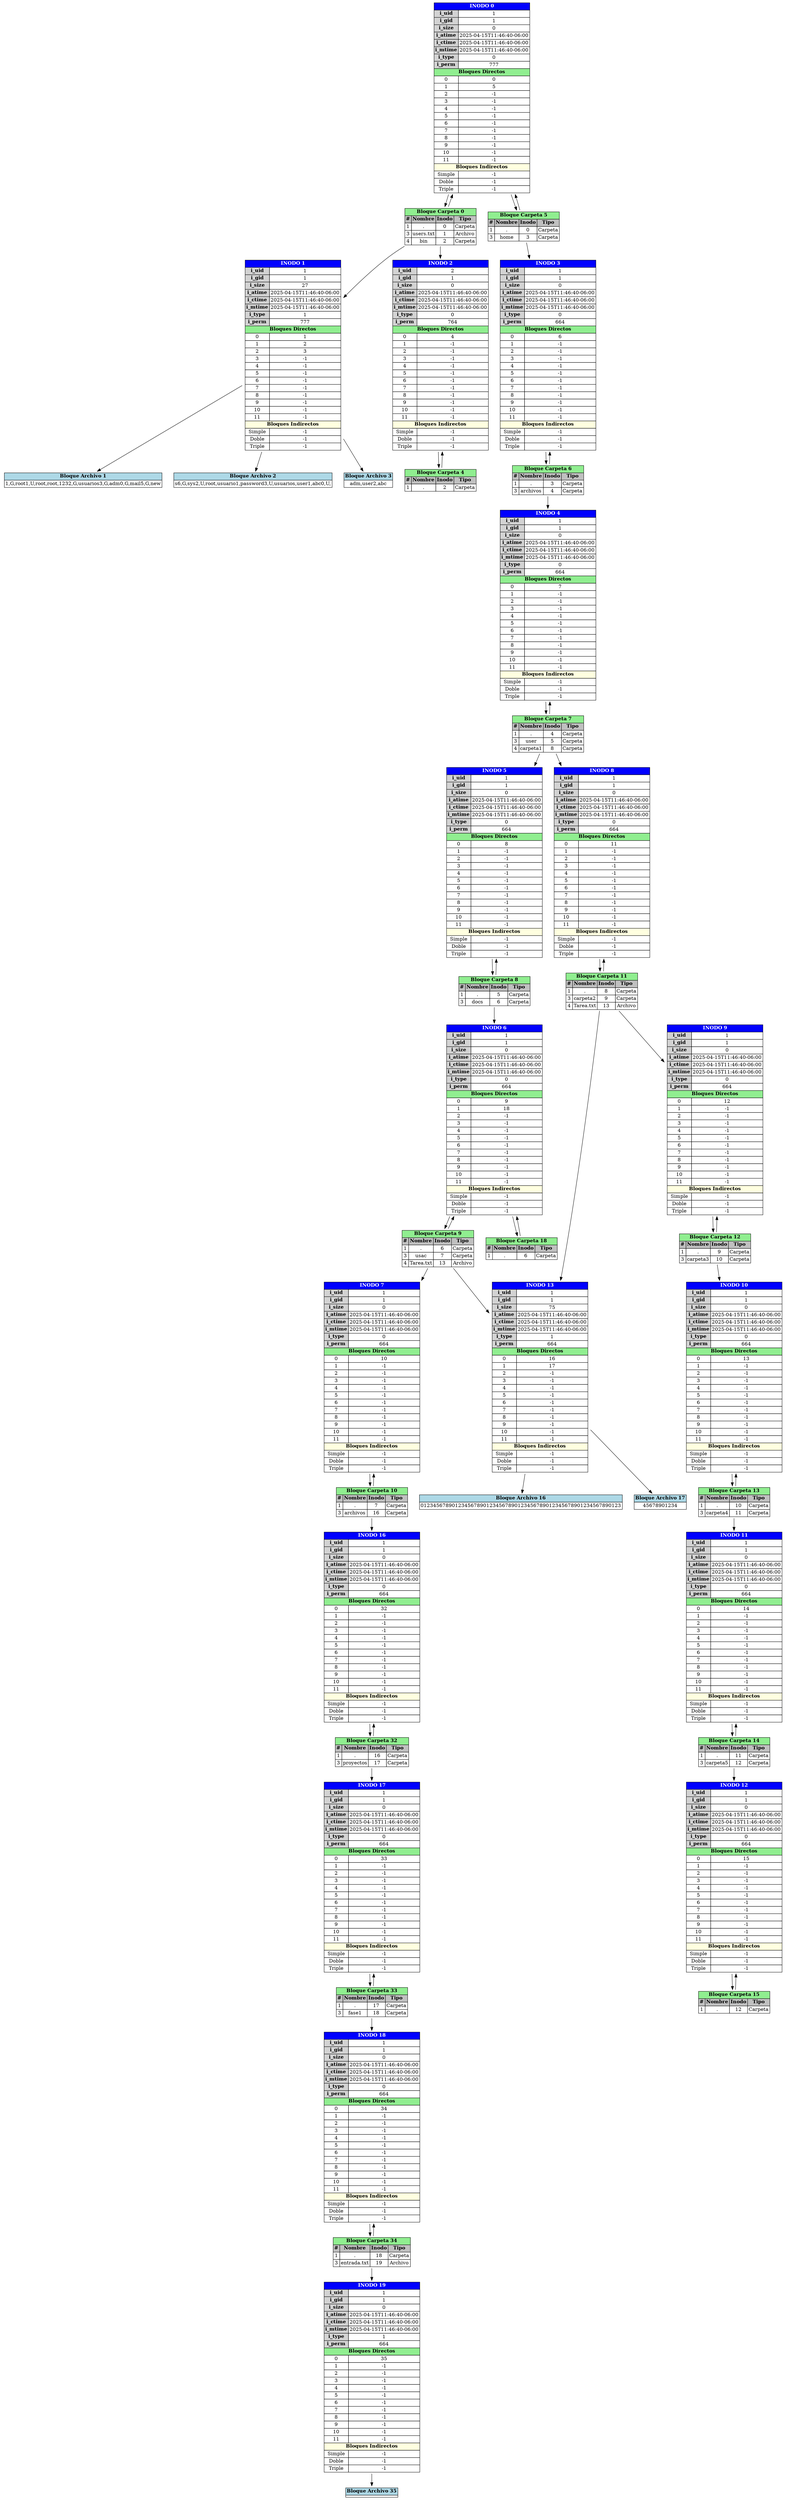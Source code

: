 digraph G {
		rankdir=TB; // Top to bottom layout
		node [shape=plaintext]
	inode0 [label=<
		<table border="0" cellborder="1" cellspacing="0">
			<tr><td colspan="2" bgcolor="blue"><font color="white"><b>INODO 0</b></font></td></tr>
			<tr><td bgcolor="lightgray"><b>i_uid</b></td><td>1</td></tr>
			<tr><td bgcolor="lightgray"><b>i_gid</b></td><td>1</td></tr>
			<tr><td bgcolor="lightgray"><b>i_size</b></td><td>0</td></tr>
			<tr><td bgcolor="lightgray"><b>i_atime</b></td><td>2025-04-15T11:46:40-06:00</td></tr>
			<tr><td bgcolor="lightgray"><b>i_ctime</b></td><td>2025-04-15T11:46:40-06:00</td></tr>
			<tr><td bgcolor="lightgray"><b>i_mtime</b></td><td>2025-04-15T11:46:40-06:00</td></tr>
			<tr><td bgcolor="lightgray"><b>i_type</b></td><td>0</td></tr>
			<tr><td bgcolor="lightgray"><b>i_perm</b></td><td>777</td></tr>
			<tr><td colspan="2" bgcolor="lightgreen"><b>Bloques Directos</b></td></tr>
	<tr><td>0</td><td>0</td></tr><tr><td>1</td><td>5</td></tr><tr><td>2</td><td>-1</td></tr><tr><td>3</td><td>-1</td></tr><tr><td>4</td><td>-1</td></tr><tr><td>5</td><td>-1</td></tr><tr><td>6</td><td>-1</td></tr><tr><td>7</td><td>-1</td></tr><tr><td>8</td><td>-1</td></tr><tr><td>9</td><td>-1</td></tr><tr><td>10</td><td>-1</td></tr><tr><td>11</td><td>-1</td></tr>
			<tr><td colspan="2" bgcolor="lightyellow"><b>Bloques Indirectos</b></td></tr>
			<tr><td>Simple</td><td>-1</td></tr>
			<tr><td>Doble</td><td>-1</td></tr>
			<tr><td>Triple</td><td>-1</td></tr>
		</table>>];
	inode1 [label=<
		<table border="0" cellborder="1" cellspacing="0">
			<tr><td colspan="2" bgcolor="blue"><font color="white"><b>INODO 1</b></font></td></tr>
			<tr><td bgcolor="lightgray"><b>i_uid</b></td><td>1</td></tr>
			<tr><td bgcolor="lightgray"><b>i_gid</b></td><td>1</td></tr>
			<tr><td bgcolor="lightgray"><b>i_size</b></td><td>27</td></tr>
			<tr><td bgcolor="lightgray"><b>i_atime</b></td><td>2025-04-15T11:46:40-06:00</td></tr>
			<tr><td bgcolor="lightgray"><b>i_ctime</b></td><td>2025-04-15T11:46:40-06:00</td></tr>
			<tr><td bgcolor="lightgray"><b>i_mtime</b></td><td>2025-04-15T11:46:40-06:00</td></tr>
			<tr><td bgcolor="lightgray"><b>i_type</b></td><td>1</td></tr>
			<tr><td bgcolor="lightgray"><b>i_perm</b></td><td>777</td></tr>
			<tr><td colspan="2" bgcolor="lightgreen"><b>Bloques Directos</b></td></tr>
	<tr><td>0</td><td>1</td></tr><tr><td>1</td><td>2</td></tr><tr><td>2</td><td>3</td></tr><tr><td>3</td><td>-1</td></tr><tr><td>4</td><td>-1</td></tr><tr><td>5</td><td>-1</td></tr><tr><td>6</td><td>-1</td></tr><tr><td>7</td><td>-1</td></tr><tr><td>8</td><td>-1</td></tr><tr><td>9</td><td>-1</td></tr><tr><td>10</td><td>-1</td></tr><tr><td>11</td><td>-1</td></tr>
			<tr><td colspan="2" bgcolor="lightyellow"><b>Bloques Indirectos</b></td></tr>
			<tr><td>Simple</td><td>-1</td></tr>
			<tr><td>Doble</td><td>-1</td></tr>
			<tr><td>Triple</td><td>-1</td></tr>
		</table>>];
	block1 [label=<
				<table border="0" cellborder="1" cellspacing="0">
					<tr><td bgcolor="lightblue"><b>Bloque Archivo 1</b></td></tr>
					<tr><td>1,G,root
1,U,root,root,123
2,G,usuarios
3,G,adm
0,G,mail
5,G,new</td></tr>
				</table>>];
			block2 [label=<
				<table border="0" cellborder="1" cellspacing="0">
					<tr><td bgcolor="lightblue"><b>Bloque Archivo 2</b></td></tr>
					<tr><td>s
6,G,sys
2,U,root,usuario1,password
3,U,usuarios,user1,abc
0,U,</td></tr>
				</table>>];
			block3 [label=<
				<table border="0" cellborder="1" cellspacing="0">
					<tr><td bgcolor="lightblue"><b>Bloque Archivo 3</b></td></tr>
					<tr><td>adm,user2,abc
</td></tr>
				</table>>];
			inode2 [label=<
		<table border="0" cellborder="1" cellspacing="0">
			<tr><td colspan="2" bgcolor="blue"><font color="white"><b>INODO 2</b></font></td></tr>
			<tr><td bgcolor="lightgray"><b>i_uid</b></td><td>2</td></tr>
			<tr><td bgcolor="lightgray"><b>i_gid</b></td><td>1</td></tr>
			<tr><td bgcolor="lightgray"><b>i_size</b></td><td>0</td></tr>
			<tr><td bgcolor="lightgray"><b>i_atime</b></td><td>2025-04-15T11:46:40-06:00</td></tr>
			<tr><td bgcolor="lightgray"><b>i_ctime</b></td><td>2025-04-15T11:46:40-06:00</td></tr>
			<tr><td bgcolor="lightgray"><b>i_mtime</b></td><td>2025-04-15T11:46:40-06:00</td></tr>
			<tr><td bgcolor="lightgray"><b>i_type</b></td><td>0</td></tr>
			<tr><td bgcolor="lightgray"><b>i_perm</b></td><td>764</td></tr>
			<tr><td colspan="2" bgcolor="lightgreen"><b>Bloques Directos</b></td></tr>
	<tr><td>0</td><td>4</td></tr><tr><td>1</td><td>-1</td></tr><tr><td>2</td><td>-1</td></tr><tr><td>3</td><td>-1</td></tr><tr><td>4</td><td>-1</td></tr><tr><td>5</td><td>-1</td></tr><tr><td>6</td><td>-1</td></tr><tr><td>7</td><td>-1</td></tr><tr><td>8</td><td>-1</td></tr><tr><td>9</td><td>-1</td></tr><tr><td>10</td><td>-1</td></tr><tr><td>11</td><td>-1</td></tr>
			<tr><td colspan="2" bgcolor="lightyellow"><b>Bloques Indirectos</b></td></tr>
			<tr><td>Simple</td><td>-1</td></tr>
			<tr><td>Doble</td><td>-1</td></tr>
			<tr><td>Triple</td><td>-1</td></tr>
		</table>>];
	block4 [label=<
				<table border="0" cellborder="1" cellspacing="0">
					<tr><td colspan="4" bgcolor="lightgreen"><b>Bloque Carpeta 4</b></td></tr>
					<tr>
						<td bgcolor="gray"><b>#</b></td>
						<td bgcolor="gray"><b>Nombre</b></td>
						<td bgcolor="gray"><b>Inodo</b></td>
						<td bgcolor="gray"><b>Tipo</b></td>
					</tr>
				
					<tr>
						<td>1</td>
						<td>.</td>
						<td>2</td>
						<td>Carpeta</td>
					</tr></table>>];
inode3 [label=<
		<table border="0" cellborder="1" cellspacing="0">
			<tr><td colspan="2" bgcolor="blue"><font color="white"><b>INODO 3</b></font></td></tr>
			<tr><td bgcolor="lightgray"><b>i_uid</b></td><td>1</td></tr>
			<tr><td bgcolor="lightgray"><b>i_gid</b></td><td>1</td></tr>
			<tr><td bgcolor="lightgray"><b>i_size</b></td><td>0</td></tr>
			<tr><td bgcolor="lightgray"><b>i_atime</b></td><td>2025-04-15T11:46:40-06:00</td></tr>
			<tr><td bgcolor="lightgray"><b>i_ctime</b></td><td>2025-04-15T11:46:40-06:00</td></tr>
			<tr><td bgcolor="lightgray"><b>i_mtime</b></td><td>2025-04-15T11:46:40-06:00</td></tr>
			<tr><td bgcolor="lightgray"><b>i_type</b></td><td>0</td></tr>
			<tr><td bgcolor="lightgray"><b>i_perm</b></td><td>664</td></tr>
			<tr><td colspan="2" bgcolor="lightgreen"><b>Bloques Directos</b></td></tr>
	<tr><td>0</td><td>6</td></tr><tr><td>1</td><td>-1</td></tr><tr><td>2</td><td>-1</td></tr><tr><td>3</td><td>-1</td></tr><tr><td>4</td><td>-1</td></tr><tr><td>5</td><td>-1</td></tr><tr><td>6</td><td>-1</td></tr><tr><td>7</td><td>-1</td></tr><tr><td>8</td><td>-1</td></tr><tr><td>9</td><td>-1</td></tr><tr><td>10</td><td>-1</td></tr><tr><td>11</td><td>-1</td></tr>
			<tr><td colspan="2" bgcolor="lightyellow"><b>Bloques Indirectos</b></td></tr>
			<tr><td>Simple</td><td>-1</td></tr>
			<tr><td>Doble</td><td>-1</td></tr>
			<tr><td>Triple</td><td>-1</td></tr>
		</table>>];
	inode4 [label=<
		<table border="0" cellborder="1" cellspacing="0">
			<tr><td colspan="2" bgcolor="blue"><font color="white"><b>INODO 4</b></font></td></tr>
			<tr><td bgcolor="lightgray"><b>i_uid</b></td><td>1</td></tr>
			<tr><td bgcolor="lightgray"><b>i_gid</b></td><td>1</td></tr>
			<tr><td bgcolor="lightgray"><b>i_size</b></td><td>0</td></tr>
			<tr><td bgcolor="lightgray"><b>i_atime</b></td><td>2025-04-15T11:46:40-06:00</td></tr>
			<tr><td bgcolor="lightgray"><b>i_ctime</b></td><td>2025-04-15T11:46:40-06:00</td></tr>
			<tr><td bgcolor="lightgray"><b>i_mtime</b></td><td>2025-04-15T11:46:40-06:00</td></tr>
			<tr><td bgcolor="lightgray"><b>i_type</b></td><td>0</td></tr>
			<tr><td bgcolor="lightgray"><b>i_perm</b></td><td>664</td></tr>
			<tr><td colspan="2" bgcolor="lightgreen"><b>Bloques Directos</b></td></tr>
	<tr><td>0</td><td>7</td></tr><tr><td>1</td><td>-1</td></tr><tr><td>2</td><td>-1</td></tr><tr><td>3</td><td>-1</td></tr><tr><td>4</td><td>-1</td></tr><tr><td>5</td><td>-1</td></tr><tr><td>6</td><td>-1</td></tr><tr><td>7</td><td>-1</td></tr><tr><td>8</td><td>-1</td></tr><tr><td>9</td><td>-1</td></tr><tr><td>10</td><td>-1</td></tr><tr><td>11</td><td>-1</td></tr>
			<tr><td colspan="2" bgcolor="lightyellow"><b>Bloques Indirectos</b></td></tr>
			<tr><td>Simple</td><td>-1</td></tr>
			<tr><td>Doble</td><td>-1</td></tr>
			<tr><td>Triple</td><td>-1</td></tr>
		</table>>];
	inode5 [label=<
		<table border="0" cellborder="1" cellspacing="0">
			<tr><td colspan="2" bgcolor="blue"><font color="white"><b>INODO 5</b></font></td></tr>
			<tr><td bgcolor="lightgray"><b>i_uid</b></td><td>1</td></tr>
			<tr><td bgcolor="lightgray"><b>i_gid</b></td><td>1</td></tr>
			<tr><td bgcolor="lightgray"><b>i_size</b></td><td>0</td></tr>
			<tr><td bgcolor="lightgray"><b>i_atime</b></td><td>2025-04-15T11:46:40-06:00</td></tr>
			<tr><td bgcolor="lightgray"><b>i_ctime</b></td><td>2025-04-15T11:46:40-06:00</td></tr>
			<tr><td bgcolor="lightgray"><b>i_mtime</b></td><td>2025-04-15T11:46:40-06:00</td></tr>
			<tr><td bgcolor="lightgray"><b>i_type</b></td><td>0</td></tr>
			<tr><td bgcolor="lightgray"><b>i_perm</b></td><td>664</td></tr>
			<tr><td colspan="2" bgcolor="lightgreen"><b>Bloques Directos</b></td></tr>
	<tr><td>0</td><td>8</td></tr><tr><td>1</td><td>-1</td></tr><tr><td>2</td><td>-1</td></tr><tr><td>3</td><td>-1</td></tr><tr><td>4</td><td>-1</td></tr><tr><td>5</td><td>-1</td></tr><tr><td>6</td><td>-1</td></tr><tr><td>7</td><td>-1</td></tr><tr><td>8</td><td>-1</td></tr><tr><td>9</td><td>-1</td></tr><tr><td>10</td><td>-1</td></tr><tr><td>11</td><td>-1</td></tr>
			<tr><td colspan="2" bgcolor="lightyellow"><b>Bloques Indirectos</b></td></tr>
			<tr><td>Simple</td><td>-1</td></tr>
			<tr><td>Doble</td><td>-1</td></tr>
			<tr><td>Triple</td><td>-1</td></tr>
		</table>>];
	inode6 [label=<
		<table border="0" cellborder="1" cellspacing="0">
			<tr><td colspan="2" bgcolor="blue"><font color="white"><b>INODO 6</b></font></td></tr>
			<tr><td bgcolor="lightgray"><b>i_uid</b></td><td>1</td></tr>
			<tr><td bgcolor="lightgray"><b>i_gid</b></td><td>1</td></tr>
			<tr><td bgcolor="lightgray"><b>i_size</b></td><td>0</td></tr>
			<tr><td bgcolor="lightgray"><b>i_atime</b></td><td>2025-04-15T11:46:40-06:00</td></tr>
			<tr><td bgcolor="lightgray"><b>i_ctime</b></td><td>2025-04-15T11:46:40-06:00</td></tr>
			<tr><td bgcolor="lightgray"><b>i_mtime</b></td><td>2025-04-15T11:46:40-06:00</td></tr>
			<tr><td bgcolor="lightgray"><b>i_type</b></td><td>0</td></tr>
			<tr><td bgcolor="lightgray"><b>i_perm</b></td><td>664</td></tr>
			<tr><td colspan="2" bgcolor="lightgreen"><b>Bloques Directos</b></td></tr>
	<tr><td>0</td><td>9</td></tr><tr><td>1</td><td>18</td></tr><tr><td>2</td><td>-1</td></tr><tr><td>3</td><td>-1</td></tr><tr><td>4</td><td>-1</td></tr><tr><td>5</td><td>-1</td></tr><tr><td>6</td><td>-1</td></tr><tr><td>7</td><td>-1</td></tr><tr><td>8</td><td>-1</td></tr><tr><td>9</td><td>-1</td></tr><tr><td>10</td><td>-1</td></tr><tr><td>11</td><td>-1</td></tr>
			<tr><td colspan="2" bgcolor="lightyellow"><b>Bloques Indirectos</b></td></tr>
			<tr><td>Simple</td><td>-1</td></tr>
			<tr><td>Doble</td><td>-1</td></tr>
			<tr><td>Triple</td><td>-1</td></tr>
		</table>>];
	inode7 [label=<
		<table border="0" cellborder="1" cellspacing="0">
			<tr><td colspan="2" bgcolor="blue"><font color="white"><b>INODO 7</b></font></td></tr>
			<tr><td bgcolor="lightgray"><b>i_uid</b></td><td>1</td></tr>
			<tr><td bgcolor="lightgray"><b>i_gid</b></td><td>1</td></tr>
			<tr><td bgcolor="lightgray"><b>i_size</b></td><td>0</td></tr>
			<tr><td bgcolor="lightgray"><b>i_atime</b></td><td>2025-04-15T11:46:40-06:00</td></tr>
			<tr><td bgcolor="lightgray"><b>i_ctime</b></td><td>2025-04-15T11:46:40-06:00</td></tr>
			<tr><td bgcolor="lightgray"><b>i_mtime</b></td><td>2025-04-15T11:46:40-06:00</td></tr>
			<tr><td bgcolor="lightgray"><b>i_type</b></td><td>0</td></tr>
			<tr><td bgcolor="lightgray"><b>i_perm</b></td><td>664</td></tr>
			<tr><td colspan="2" bgcolor="lightgreen"><b>Bloques Directos</b></td></tr>
	<tr><td>0</td><td>10</td></tr><tr><td>1</td><td>-1</td></tr><tr><td>2</td><td>-1</td></tr><tr><td>3</td><td>-1</td></tr><tr><td>4</td><td>-1</td></tr><tr><td>5</td><td>-1</td></tr><tr><td>6</td><td>-1</td></tr><tr><td>7</td><td>-1</td></tr><tr><td>8</td><td>-1</td></tr><tr><td>9</td><td>-1</td></tr><tr><td>10</td><td>-1</td></tr><tr><td>11</td><td>-1</td></tr>
			<tr><td colspan="2" bgcolor="lightyellow"><b>Bloques Indirectos</b></td></tr>
			<tr><td>Simple</td><td>-1</td></tr>
			<tr><td>Doble</td><td>-1</td></tr>
			<tr><td>Triple</td><td>-1</td></tr>
		</table>>];
	inode16 [label=<
		<table border="0" cellborder="1" cellspacing="0">
			<tr><td colspan="2" bgcolor="blue"><font color="white"><b>INODO 16</b></font></td></tr>
			<tr><td bgcolor="lightgray"><b>i_uid</b></td><td>1</td></tr>
			<tr><td bgcolor="lightgray"><b>i_gid</b></td><td>1</td></tr>
			<tr><td bgcolor="lightgray"><b>i_size</b></td><td>0</td></tr>
			<tr><td bgcolor="lightgray"><b>i_atime</b></td><td>2025-04-15T11:46:40-06:00</td></tr>
			<tr><td bgcolor="lightgray"><b>i_ctime</b></td><td>2025-04-15T11:46:40-06:00</td></tr>
			<tr><td bgcolor="lightgray"><b>i_mtime</b></td><td>2025-04-15T11:46:40-06:00</td></tr>
			<tr><td bgcolor="lightgray"><b>i_type</b></td><td>0</td></tr>
			<tr><td bgcolor="lightgray"><b>i_perm</b></td><td>664</td></tr>
			<tr><td colspan="2" bgcolor="lightgreen"><b>Bloques Directos</b></td></tr>
	<tr><td>0</td><td>32</td></tr><tr><td>1</td><td>-1</td></tr><tr><td>2</td><td>-1</td></tr><tr><td>3</td><td>-1</td></tr><tr><td>4</td><td>-1</td></tr><tr><td>5</td><td>-1</td></tr><tr><td>6</td><td>-1</td></tr><tr><td>7</td><td>-1</td></tr><tr><td>8</td><td>-1</td></tr><tr><td>9</td><td>-1</td></tr><tr><td>10</td><td>-1</td></tr><tr><td>11</td><td>-1</td></tr>
			<tr><td colspan="2" bgcolor="lightyellow"><b>Bloques Indirectos</b></td></tr>
			<tr><td>Simple</td><td>-1</td></tr>
			<tr><td>Doble</td><td>-1</td></tr>
			<tr><td>Triple</td><td>-1</td></tr>
		</table>>];
	inode17 [label=<
		<table border="0" cellborder="1" cellspacing="0">
			<tr><td colspan="2" bgcolor="blue"><font color="white"><b>INODO 17</b></font></td></tr>
			<tr><td bgcolor="lightgray"><b>i_uid</b></td><td>1</td></tr>
			<tr><td bgcolor="lightgray"><b>i_gid</b></td><td>1</td></tr>
			<tr><td bgcolor="lightgray"><b>i_size</b></td><td>0</td></tr>
			<tr><td bgcolor="lightgray"><b>i_atime</b></td><td>2025-04-15T11:46:40-06:00</td></tr>
			<tr><td bgcolor="lightgray"><b>i_ctime</b></td><td>2025-04-15T11:46:40-06:00</td></tr>
			<tr><td bgcolor="lightgray"><b>i_mtime</b></td><td>2025-04-15T11:46:40-06:00</td></tr>
			<tr><td bgcolor="lightgray"><b>i_type</b></td><td>0</td></tr>
			<tr><td bgcolor="lightgray"><b>i_perm</b></td><td>664</td></tr>
			<tr><td colspan="2" bgcolor="lightgreen"><b>Bloques Directos</b></td></tr>
	<tr><td>0</td><td>33</td></tr><tr><td>1</td><td>-1</td></tr><tr><td>2</td><td>-1</td></tr><tr><td>3</td><td>-1</td></tr><tr><td>4</td><td>-1</td></tr><tr><td>5</td><td>-1</td></tr><tr><td>6</td><td>-1</td></tr><tr><td>7</td><td>-1</td></tr><tr><td>8</td><td>-1</td></tr><tr><td>9</td><td>-1</td></tr><tr><td>10</td><td>-1</td></tr><tr><td>11</td><td>-1</td></tr>
			<tr><td colspan="2" bgcolor="lightyellow"><b>Bloques Indirectos</b></td></tr>
			<tr><td>Simple</td><td>-1</td></tr>
			<tr><td>Doble</td><td>-1</td></tr>
			<tr><td>Triple</td><td>-1</td></tr>
		</table>>];
	inode18 [label=<
		<table border="0" cellborder="1" cellspacing="0">
			<tr><td colspan="2" bgcolor="blue"><font color="white"><b>INODO 18</b></font></td></tr>
			<tr><td bgcolor="lightgray"><b>i_uid</b></td><td>1</td></tr>
			<tr><td bgcolor="lightgray"><b>i_gid</b></td><td>1</td></tr>
			<tr><td bgcolor="lightgray"><b>i_size</b></td><td>0</td></tr>
			<tr><td bgcolor="lightgray"><b>i_atime</b></td><td>2025-04-15T11:46:40-06:00</td></tr>
			<tr><td bgcolor="lightgray"><b>i_ctime</b></td><td>2025-04-15T11:46:40-06:00</td></tr>
			<tr><td bgcolor="lightgray"><b>i_mtime</b></td><td>2025-04-15T11:46:40-06:00</td></tr>
			<tr><td bgcolor="lightgray"><b>i_type</b></td><td>0</td></tr>
			<tr><td bgcolor="lightgray"><b>i_perm</b></td><td>664</td></tr>
			<tr><td colspan="2" bgcolor="lightgreen"><b>Bloques Directos</b></td></tr>
	<tr><td>0</td><td>34</td></tr><tr><td>1</td><td>-1</td></tr><tr><td>2</td><td>-1</td></tr><tr><td>3</td><td>-1</td></tr><tr><td>4</td><td>-1</td></tr><tr><td>5</td><td>-1</td></tr><tr><td>6</td><td>-1</td></tr><tr><td>7</td><td>-1</td></tr><tr><td>8</td><td>-1</td></tr><tr><td>9</td><td>-1</td></tr><tr><td>10</td><td>-1</td></tr><tr><td>11</td><td>-1</td></tr>
			<tr><td colspan="2" bgcolor="lightyellow"><b>Bloques Indirectos</b></td></tr>
			<tr><td>Simple</td><td>-1</td></tr>
			<tr><td>Doble</td><td>-1</td></tr>
			<tr><td>Triple</td><td>-1</td></tr>
		</table>>];
	inode19 [label=<
		<table border="0" cellborder="1" cellspacing="0">
			<tr><td colspan="2" bgcolor="blue"><font color="white"><b>INODO 19</b></font></td></tr>
			<tr><td bgcolor="lightgray"><b>i_uid</b></td><td>1</td></tr>
			<tr><td bgcolor="lightgray"><b>i_gid</b></td><td>1</td></tr>
			<tr><td bgcolor="lightgray"><b>i_size</b></td><td>0</td></tr>
			<tr><td bgcolor="lightgray"><b>i_atime</b></td><td>2025-04-15T11:46:40-06:00</td></tr>
			<tr><td bgcolor="lightgray"><b>i_ctime</b></td><td>2025-04-15T11:46:40-06:00</td></tr>
			<tr><td bgcolor="lightgray"><b>i_mtime</b></td><td>2025-04-15T11:46:40-06:00</td></tr>
			<tr><td bgcolor="lightgray"><b>i_type</b></td><td>1</td></tr>
			<tr><td bgcolor="lightgray"><b>i_perm</b></td><td>664</td></tr>
			<tr><td colspan="2" bgcolor="lightgreen"><b>Bloques Directos</b></td></tr>
	<tr><td>0</td><td>35</td></tr><tr><td>1</td><td>-1</td></tr><tr><td>2</td><td>-1</td></tr><tr><td>3</td><td>-1</td></tr><tr><td>4</td><td>-1</td></tr><tr><td>5</td><td>-1</td></tr><tr><td>6</td><td>-1</td></tr><tr><td>7</td><td>-1</td></tr><tr><td>8</td><td>-1</td></tr><tr><td>9</td><td>-1</td></tr><tr><td>10</td><td>-1</td></tr><tr><td>11</td><td>-1</td></tr>
			<tr><td colspan="2" bgcolor="lightyellow"><b>Bloques Indirectos</b></td></tr>
			<tr><td>Simple</td><td>-1</td></tr>
			<tr><td>Doble</td><td>-1</td></tr>
			<tr><td>Triple</td><td>-1</td></tr>
		</table>>];
	block35 [label=<
				<table border="0" cellborder="1" cellspacing="0">
					<tr><td bgcolor="lightblue"><b>Bloque Archivo 35</b></td></tr>
					<tr><td></td></tr>
				</table>>];
			block34 [label=<
				<table border="0" cellborder="1" cellspacing="0">
					<tr><td colspan="4" bgcolor="lightgreen"><b>Bloque Carpeta 34</b></td></tr>
					<tr>
						<td bgcolor="gray"><b>#</b></td>
						<td bgcolor="gray"><b>Nombre</b></td>
						<td bgcolor="gray"><b>Inodo</b></td>
						<td bgcolor="gray"><b>Tipo</b></td>
					</tr>
				
					<tr>
						<td>1</td>
						<td>.</td>
						<td>18</td>
						<td>Carpeta</td>
					</tr>
					<tr>
						<td>3</td>
						<td>entrada.txt</td>
						<td>19</td>
						<td>Archivo</td>
					</tr></table>>];
inode19 -> block35 [color=black];
block33 [label=<
				<table border="0" cellborder="1" cellspacing="0">
					<tr><td colspan="4" bgcolor="lightgreen"><b>Bloque Carpeta 33</b></td></tr>
					<tr>
						<td bgcolor="gray"><b>#</b></td>
						<td bgcolor="gray"><b>Nombre</b></td>
						<td bgcolor="gray"><b>Inodo</b></td>
						<td bgcolor="gray"><b>Tipo</b></td>
					</tr>
				
					<tr>
						<td>1</td>
						<td>.</td>
						<td>17</td>
						<td>Carpeta</td>
					</tr>
					<tr>
						<td>3</td>
						<td>fase1</td>
						<td>18</td>
						<td>Carpeta</td>
					</tr></table>>];
block34 -> inode18 [color=black];
block34 -> inode19 [color=black];
inode18 -> block34 [color=black];
block32 [label=<
				<table border="0" cellborder="1" cellspacing="0">
					<tr><td colspan="4" bgcolor="lightgreen"><b>Bloque Carpeta 32</b></td></tr>
					<tr>
						<td bgcolor="gray"><b>#</b></td>
						<td bgcolor="gray"><b>Nombre</b></td>
						<td bgcolor="gray"><b>Inodo</b></td>
						<td bgcolor="gray"><b>Tipo</b></td>
					</tr>
				
					<tr>
						<td>1</td>
						<td>.</td>
						<td>16</td>
						<td>Carpeta</td>
					</tr>
					<tr>
						<td>3</td>
						<td>proyectos</td>
						<td>17</td>
						<td>Carpeta</td>
					</tr></table>>];
block33 -> inode17 [color=black];
block33 -> inode18 [color=black];
inode17 -> block33 [color=black];
block10 [label=<
				<table border="0" cellborder="1" cellspacing="0">
					<tr><td colspan="4" bgcolor="lightgreen"><b>Bloque Carpeta 10</b></td></tr>
					<tr>
						<td bgcolor="gray"><b>#</b></td>
						<td bgcolor="gray"><b>Nombre</b></td>
						<td bgcolor="gray"><b>Inodo</b></td>
						<td bgcolor="gray"><b>Tipo</b></td>
					</tr>
				
					<tr>
						<td>1</td>
						<td>.</td>
						<td>7</td>
						<td>Carpeta</td>
					</tr>
					<tr>
						<td>3</td>
						<td>archivos</td>
						<td>16</td>
						<td>Carpeta</td>
					</tr></table>>];
block32 -> inode16 [color=black];
block32 -> inode17 [color=black];
inode16 -> block32 [color=black];
inode13 [label=<
		<table border="0" cellborder="1" cellspacing="0">
			<tr><td colspan="2" bgcolor="blue"><font color="white"><b>INODO 13</b></font></td></tr>
			<tr><td bgcolor="lightgray"><b>i_uid</b></td><td>1</td></tr>
			<tr><td bgcolor="lightgray"><b>i_gid</b></td><td>1</td></tr>
			<tr><td bgcolor="lightgray"><b>i_size</b></td><td>75</td></tr>
			<tr><td bgcolor="lightgray"><b>i_atime</b></td><td>2025-04-15T11:46:40-06:00</td></tr>
			<tr><td bgcolor="lightgray"><b>i_ctime</b></td><td>2025-04-15T11:46:40-06:00</td></tr>
			<tr><td bgcolor="lightgray"><b>i_mtime</b></td><td>2025-04-15T11:46:40-06:00</td></tr>
			<tr><td bgcolor="lightgray"><b>i_type</b></td><td>1</td></tr>
			<tr><td bgcolor="lightgray"><b>i_perm</b></td><td>664</td></tr>
			<tr><td colspan="2" bgcolor="lightgreen"><b>Bloques Directos</b></td></tr>
	<tr><td>0</td><td>16</td></tr><tr><td>1</td><td>17</td></tr><tr><td>2</td><td>-1</td></tr><tr><td>3</td><td>-1</td></tr><tr><td>4</td><td>-1</td></tr><tr><td>5</td><td>-1</td></tr><tr><td>6</td><td>-1</td></tr><tr><td>7</td><td>-1</td></tr><tr><td>8</td><td>-1</td></tr><tr><td>9</td><td>-1</td></tr><tr><td>10</td><td>-1</td></tr><tr><td>11</td><td>-1</td></tr>
			<tr><td colspan="2" bgcolor="lightyellow"><b>Bloques Indirectos</b></td></tr>
			<tr><td>Simple</td><td>-1</td></tr>
			<tr><td>Doble</td><td>-1</td></tr>
			<tr><td>Triple</td><td>-1</td></tr>
		</table>>];
	block16 [label=<
				<table border="0" cellborder="1" cellspacing="0">
					<tr><td bgcolor="lightblue"><b>Bloque Archivo 16</b></td></tr>
					<tr><td>0123456789012345678901234567890123456789012345678901234567890123</td></tr>
				</table>>];
			block17 [label=<
				<table border="0" cellborder="1" cellspacing="0">
					<tr><td bgcolor="lightblue"><b>Bloque Archivo 17</b></td></tr>
					<tr><td>45678901234</td></tr>
				</table>>];
			block9 [label=<
				<table border="0" cellborder="1" cellspacing="0">
					<tr><td colspan="4" bgcolor="lightgreen"><b>Bloque Carpeta 9</b></td></tr>
					<tr>
						<td bgcolor="gray"><b>#</b></td>
						<td bgcolor="gray"><b>Nombre</b></td>
						<td bgcolor="gray"><b>Inodo</b></td>
						<td bgcolor="gray"><b>Tipo</b></td>
					</tr>
				
					<tr>
						<td>1</td>
						<td>.</td>
						<td>6</td>
						<td>Carpeta</td>
					</tr>
					<tr>
						<td>3</td>
						<td>usac</td>
						<td>7</td>
						<td>Carpeta</td>
					</tr>
					<tr>
						<td>4</td>
						<td>Tarea.txt</td>
						<td>13</td>
						<td>Archivo</td>
					</tr></table>>];
block18 [label=<
				<table border="0" cellborder="1" cellspacing="0">
					<tr><td colspan="4" bgcolor="lightgreen"><b>Bloque Carpeta 18</b></td></tr>
					<tr>
						<td bgcolor="gray"><b>#</b></td>
						<td bgcolor="gray"><b>Nombre</b></td>
						<td bgcolor="gray"><b>Inodo</b></td>
						<td bgcolor="gray"><b>Tipo</b></td>
					</tr>
				
					<tr>
						<td>1</td>
						<td>.</td>
						<td>6</td>
						<td>Carpeta</td>
					</tr></table>>];
block10 -> inode7 [color=black];
block10 -> inode16 [color=black];
inode7 -> block10 [color=black];
inode13 -> block16 [color=black];
inode13 -> block17 [color=black];
block8 [label=<
				<table border="0" cellborder="1" cellspacing="0">
					<tr><td colspan="4" bgcolor="lightgreen"><b>Bloque Carpeta 8</b></td></tr>
					<tr>
						<td bgcolor="gray"><b>#</b></td>
						<td bgcolor="gray"><b>Nombre</b></td>
						<td bgcolor="gray"><b>Inodo</b></td>
						<td bgcolor="gray"><b>Tipo</b></td>
					</tr>
				
					<tr>
						<td>1</td>
						<td>.</td>
						<td>5</td>
						<td>Carpeta</td>
					</tr>
					<tr>
						<td>3</td>
						<td>docs</td>
						<td>6</td>
						<td>Carpeta</td>
					</tr></table>>];
block9 -> inode6 [color=black];
block9 -> inode7 [color=black];
block9 -> inode13 [color=black];
inode6 -> block9 [color=black];
block18 -> inode6 [color=black];
inode6 -> block18 [color=black];
inode8 [label=<
		<table border="0" cellborder="1" cellspacing="0">
			<tr><td colspan="2" bgcolor="blue"><font color="white"><b>INODO 8</b></font></td></tr>
			<tr><td bgcolor="lightgray"><b>i_uid</b></td><td>1</td></tr>
			<tr><td bgcolor="lightgray"><b>i_gid</b></td><td>1</td></tr>
			<tr><td bgcolor="lightgray"><b>i_size</b></td><td>0</td></tr>
			<tr><td bgcolor="lightgray"><b>i_atime</b></td><td>2025-04-15T11:46:40-06:00</td></tr>
			<tr><td bgcolor="lightgray"><b>i_ctime</b></td><td>2025-04-15T11:46:40-06:00</td></tr>
			<tr><td bgcolor="lightgray"><b>i_mtime</b></td><td>2025-04-15T11:46:40-06:00</td></tr>
			<tr><td bgcolor="lightgray"><b>i_type</b></td><td>0</td></tr>
			<tr><td bgcolor="lightgray"><b>i_perm</b></td><td>664</td></tr>
			<tr><td colspan="2" bgcolor="lightgreen"><b>Bloques Directos</b></td></tr>
	<tr><td>0</td><td>11</td></tr><tr><td>1</td><td>-1</td></tr><tr><td>2</td><td>-1</td></tr><tr><td>3</td><td>-1</td></tr><tr><td>4</td><td>-1</td></tr><tr><td>5</td><td>-1</td></tr><tr><td>6</td><td>-1</td></tr><tr><td>7</td><td>-1</td></tr><tr><td>8</td><td>-1</td></tr><tr><td>9</td><td>-1</td></tr><tr><td>10</td><td>-1</td></tr><tr><td>11</td><td>-1</td></tr>
			<tr><td colspan="2" bgcolor="lightyellow"><b>Bloques Indirectos</b></td></tr>
			<tr><td>Simple</td><td>-1</td></tr>
			<tr><td>Doble</td><td>-1</td></tr>
			<tr><td>Triple</td><td>-1</td></tr>
		</table>>];
	inode9 [label=<
		<table border="0" cellborder="1" cellspacing="0">
			<tr><td colspan="2" bgcolor="blue"><font color="white"><b>INODO 9</b></font></td></tr>
			<tr><td bgcolor="lightgray"><b>i_uid</b></td><td>1</td></tr>
			<tr><td bgcolor="lightgray"><b>i_gid</b></td><td>1</td></tr>
			<tr><td bgcolor="lightgray"><b>i_size</b></td><td>0</td></tr>
			<tr><td bgcolor="lightgray"><b>i_atime</b></td><td>2025-04-15T11:46:40-06:00</td></tr>
			<tr><td bgcolor="lightgray"><b>i_ctime</b></td><td>2025-04-15T11:46:40-06:00</td></tr>
			<tr><td bgcolor="lightgray"><b>i_mtime</b></td><td>2025-04-15T11:46:40-06:00</td></tr>
			<tr><td bgcolor="lightgray"><b>i_type</b></td><td>0</td></tr>
			<tr><td bgcolor="lightgray"><b>i_perm</b></td><td>664</td></tr>
			<tr><td colspan="2" bgcolor="lightgreen"><b>Bloques Directos</b></td></tr>
	<tr><td>0</td><td>12</td></tr><tr><td>1</td><td>-1</td></tr><tr><td>2</td><td>-1</td></tr><tr><td>3</td><td>-1</td></tr><tr><td>4</td><td>-1</td></tr><tr><td>5</td><td>-1</td></tr><tr><td>6</td><td>-1</td></tr><tr><td>7</td><td>-1</td></tr><tr><td>8</td><td>-1</td></tr><tr><td>9</td><td>-1</td></tr><tr><td>10</td><td>-1</td></tr><tr><td>11</td><td>-1</td></tr>
			<tr><td colspan="2" bgcolor="lightyellow"><b>Bloques Indirectos</b></td></tr>
			<tr><td>Simple</td><td>-1</td></tr>
			<tr><td>Doble</td><td>-1</td></tr>
			<tr><td>Triple</td><td>-1</td></tr>
		</table>>];
	inode10 [label=<
		<table border="0" cellborder="1" cellspacing="0">
			<tr><td colspan="2" bgcolor="blue"><font color="white"><b>INODO 10</b></font></td></tr>
			<tr><td bgcolor="lightgray"><b>i_uid</b></td><td>1</td></tr>
			<tr><td bgcolor="lightgray"><b>i_gid</b></td><td>1</td></tr>
			<tr><td bgcolor="lightgray"><b>i_size</b></td><td>0</td></tr>
			<tr><td bgcolor="lightgray"><b>i_atime</b></td><td>2025-04-15T11:46:40-06:00</td></tr>
			<tr><td bgcolor="lightgray"><b>i_ctime</b></td><td>2025-04-15T11:46:40-06:00</td></tr>
			<tr><td bgcolor="lightgray"><b>i_mtime</b></td><td>2025-04-15T11:46:40-06:00</td></tr>
			<tr><td bgcolor="lightgray"><b>i_type</b></td><td>0</td></tr>
			<tr><td bgcolor="lightgray"><b>i_perm</b></td><td>664</td></tr>
			<tr><td colspan="2" bgcolor="lightgreen"><b>Bloques Directos</b></td></tr>
	<tr><td>0</td><td>13</td></tr><tr><td>1</td><td>-1</td></tr><tr><td>2</td><td>-1</td></tr><tr><td>3</td><td>-1</td></tr><tr><td>4</td><td>-1</td></tr><tr><td>5</td><td>-1</td></tr><tr><td>6</td><td>-1</td></tr><tr><td>7</td><td>-1</td></tr><tr><td>8</td><td>-1</td></tr><tr><td>9</td><td>-1</td></tr><tr><td>10</td><td>-1</td></tr><tr><td>11</td><td>-1</td></tr>
			<tr><td colspan="2" bgcolor="lightyellow"><b>Bloques Indirectos</b></td></tr>
			<tr><td>Simple</td><td>-1</td></tr>
			<tr><td>Doble</td><td>-1</td></tr>
			<tr><td>Triple</td><td>-1</td></tr>
		</table>>];
	inode11 [label=<
		<table border="0" cellborder="1" cellspacing="0">
			<tr><td colspan="2" bgcolor="blue"><font color="white"><b>INODO 11</b></font></td></tr>
			<tr><td bgcolor="lightgray"><b>i_uid</b></td><td>1</td></tr>
			<tr><td bgcolor="lightgray"><b>i_gid</b></td><td>1</td></tr>
			<tr><td bgcolor="lightgray"><b>i_size</b></td><td>0</td></tr>
			<tr><td bgcolor="lightgray"><b>i_atime</b></td><td>2025-04-15T11:46:40-06:00</td></tr>
			<tr><td bgcolor="lightgray"><b>i_ctime</b></td><td>2025-04-15T11:46:40-06:00</td></tr>
			<tr><td bgcolor="lightgray"><b>i_mtime</b></td><td>2025-04-15T11:46:40-06:00</td></tr>
			<tr><td bgcolor="lightgray"><b>i_type</b></td><td>0</td></tr>
			<tr><td bgcolor="lightgray"><b>i_perm</b></td><td>664</td></tr>
			<tr><td colspan="2" bgcolor="lightgreen"><b>Bloques Directos</b></td></tr>
	<tr><td>0</td><td>14</td></tr><tr><td>1</td><td>-1</td></tr><tr><td>2</td><td>-1</td></tr><tr><td>3</td><td>-1</td></tr><tr><td>4</td><td>-1</td></tr><tr><td>5</td><td>-1</td></tr><tr><td>6</td><td>-1</td></tr><tr><td>7</td><td>-1</td></tr><tr><td>8</td><td>-1</td></tr><tr><td>9</td><td>-1</td></tr><tr><td>10</td><td>-1</td></tr><tr><td>11</td><td>-1</td></tr>
			<tr><td colspan="2" bgcolor="lightyellow"><b>Bloques Indirectos</b></td></tr>
			<tr><td>Simple</td><td>-1</td></tr>
			<tr><td>Doble</td><td>-1</td></tr>
			<tr><td>Triple</td><td>-1</td></tr>
		</table>>];
	inode12 [label=<
		<table border="0" cellborder="1" cellspacing="0">
			<tr><td colspan="2" bgcolor="blue"><font color="white"><b>INODO 12</b></font></td></tr>
			<tr><td bgcolor="lightgray"><b>i_uid</b></td><td>1</td></tr>
			<tr><td bgcolor="lightgray"><b>i_gid</b></td><td>1</td></tr>
			<tr><td bgcolor="lightgray"><b>i_size</b></td><td>0</td></tr>
			<tr><td bgcolor="lightgray"><b>i_atime</b></td><td>2025-04-15T11:46:40-06:00</td></tr>
			<tr><td bgcolor="lightgray"><b>i_ctime</b></td><td>2025-04-15T11:46:40-06:00</td></tr>
			<tr><td bgcolor="lightgray"><b>i_mtime</b></td><td>2025-04-15T11:46:40-06:00</td></tr>
			<tr><td bgcolor="lightgray"><b>i_type</b></td><td>0</td></tr>
			<tr><td bgcolor="lightgray"><b>i_perm</b></td><td>664</td></tr>
			<tr><td colspan="2" bgcolor="lightgreen"><b>Bloques Directos</b></td></tr>
	<tr><td>0</td><td>15</td></tr><tr><td>1</td><td>-1</td></tr><tr><td>2</td><td>-1</td></tr><tr><td>3</td><td>-1</td></tr><tr><td>4</td><td>-1</td></tr><tr><td>5</td><td>-1</td></tr><tr><td>6</td><td>-1</td></tr><tr><td>7</td><td>-1</td></tr><tr><td>8</td><td>-1</td></tr><tr><td>9</td><td>-1</td></tr><tr><td>10</td><td>-1</td></tr><tr><td>11</td><td>-1</td></tr>
			<tr><td colspan="2" bgcolor="lightyellow"><b>Bloques Indirectos</b></td></tr>
			<tr><td>Simple</td><td>-1</td></tr>
			<tr><td>Doble</td><td>-1</td></tr>
			<tr><td>Triple</td><td>-1</td></tr>
		</table>>];
	block15 [label=<
				<table border="0" cellborder="1" cellspacing="0">
					<tr><td colspan="4" bgcolor="lightgreen"><b>Bloque Carpeta 15</b></td></tr>
					<tr>
						<td bgcolor="gray"><b>#</b></td>
						<td bgcolor="gray"><b>Nombre</b></td>
						<td bgcolor="gray"><b>Inodo</b></td>
						<td bgcolor="gray"><b>Tipo</b></td>
					</tr>
				
					<tr>
						<td>1</td>
						<td>.</td>
						<td>12</td>
						<td>Carpeta</td>
					</tr></table>>];
block14 [label=<
				<table border="0" cellborder="1" cellspacing="0">
					<tr><td colspan="4" bgcolor="lightgreen"><b>Bloque Carpeta 14</b></td></tr>
					<tr>
						<td bgcolor="gray"><b>#</b></td>
						<td bgcolor="gray"><b>Nombre</b></td>
						<td bgcolor="gray"><b>Inodo</b></td>
						<td bgcolor="gray"><b>Tipo</b></td>
					</tr>
				
					<tr>
						<td>1</td>
						<td>.</td>
						<td>11</td>
						<td>Carpeta</td>
					</tr>
					<tr>
						<td>3</td>
						<td>carpeta5</td>
						<td>12</td>
						<td>Carpeta</td>
					</tr></table>>];
block15 -> inode12 [color=black];
inode12 -> block15 [color=black];
block13 [label=<
				<table border="0" cellborder="1" cellspacing="0">
					<tr><td colspan="4" bgcolor="lightgreen"><b>Bloque Carpeta 13</b></td></tr>
					<tr>
						<td bgcolor="gray"><b>#</b></td>
						<td bgcolor="gray"><b>Nombre</b></td>
						<td bgcolor="gray"><b>Inodo</b></td>
						<td bgcolor="gray"><b>Tipo</b></td>
					</tr>
				
					<tr>
						<td>1</td>
						<td>.</td>
						<td>10</td>
						<td>Carpeta</td>
					</tr>
					<tr>
						<td>3</td>
						<td>carpeta4</td>
						<td>11</td>
						<td>Carpeta</td>
					</tr></table>>];
block14 -> inode11 [color=black];
block14 -> inode12 [color=black];
inode11 -> block14 [color=black];
block12 [label=<
				<table border="0" cellborder="1" cellspacing="0">
					<tr><td colspan="4" bgcolor="lightgreen"><b>Bloque Carpeta 12</b></td></tr>
					<tr>
						<td bgcolor="gray"><b>#</b></td>
						<td bgcolor="gray"><b>Nombre</b></td>
						<td bgcolor="gray"><b>Inodo</b></td>
						<td bgcolor="gray"><b>Tipo</b></td>
					</tr>
				
					<tr>
						<td>1</td>
						<td>.</td>
						<td>9</td>
						<td>Carpeta</td>
					</tr>
					<tr>
						<td>3</td>
						<td>carpeta3</td>
						<td>10</td>
						<td>Carpeta</td>
					</tr></table>>];
block13 -> inode10 [color=black];
block13 -> inode11 [color=black];
inode10 -> block13 [color=black];
block11 [label=<
				<table border="0" cellborder="1" cellspacing="0">
					<tr><td colspan="4" bgcolor="lightgreen"><b>Bloque Carpeta 11</b></td></tr>
					<tr>
						<td bgcolor="gray"><b>#</b></td>
						<td bgcolor="gray"><b>Nombre</b></td>
						<td bgcolor="gray"><b>Inodo</b></td>
						<td bgcolor="gray"><b>Tipo</b></td>
					</tr>
				
					<tr>
						<td>1</td>
						<td>.</td>
						<td>8</td>
						<td>Carpeta</td>
					</tr>
					<tr>
						<td>3</td>
						<td>carpeta2</td>
						<td>9</td>
						<td>Carpeta</td>
					</tr>
					<tr>
						<td>4</td>
						<td>Tarea.txt</td>
						<td>13</td>
						<td>Archivo</td>
					</tr></table>>];
block12 -> inode9 [color=black];
block12 -> inode10 [color=black];
inode9 -> block12 [color=black];
block7 [label=<
				<table border="0" cellborder="1" cellspacing="0">
					<tr><td colspan="4" bgcolor="lightgreen"><b>Bloque Carpeta 7</b></td></tr>
					<tr>
						<td bgcolor="gray"><b>#</b></td>
						<td bgcolor="gray"><b>Nombre</b></td>
						<td bgcolor="gray"><b>Inodo</b></td>
						<td bgcolor="gray"><b>Tipo</b></td>
					</tr>
				
					<tr>
						<td>1</td>
						<td>.</td>
						<td>4</td>
						<td>Carpeta</td>
					</tr>
					<tr>
						<td>3</td>
						<td>user</td>
						<td>5</td>
						<td>Carpeta</td>
					</tr>
					<tr>
						<td>4</td>
						<td>carpeta1</td>
						<td>8</td>
						<td>Carpeta</td>
					</tr></table>>];
block8 -> inode5 [color=black];
block8 -> inode6 [color=black];
inode5 -> block8 [color=black];
block11 -> inode8 [color=black];
block11 -> inode9 [color=black];
block11 -> inode13 [color=black];
inode8 -> block11 [color=black];
block6 [label=<
				<table border="0" cellborder="1" cellspacing="0">
					<tr><td colspan="4" bgcolor="lightgreen"><b>Bloque Carpeta 6</b></td></tr>
					<tr>
						<td bgcolor="gray"><b>#</b></td>
						<td bgcolor="gray"><b>Nombre</b></td>
						<td bgcolor="gray"><b>Inodo</b></td>
						<td bgcolor="gray"><b>Tipo</b></td>
					</tr>
				
					<tr>
						<td>1</td>
						<td>.</td>
						<td>3</td>
						<td>Carpeta</td>
					</tr>
					<tr>
						<td>3</td>
						<td>archivos</td>
						<td>4</td>
						<td>Carpeta</td>
					</tr></table>>];
block7 -> inode4 [color=black];
block7 -> inode5 [color=black];
block7 -> inode8 [color=black];
inode4 -> block7 [color=black];
block0 [label=<
				<table border="0" cellborder="1" cellspacing="0">
					<tr><td colspan="4" bgcolor="lightgreen"><b>Bloque Carpeta 0</b></td></tr>
					<tr>
						<td bgcolor="gray"><b>#</b></td>
						<td bgcolor="gray"><b>Nombre</b></td>
						<td bgcolor="gray"><b>Inodo</b></td>
						<td bgcolor="gray"><b>Tipo</b></td>
					</tr>
				
					<tr>
						<td>1</td>
						<td>.</td>
						<td>0</td>
						<td>Carpeta</td>
					</tr>
					<tr>
						<td>3</td>
						<td>users.txt</td>
						<td>1</td>
						<td>Archivo</td>
					</tr>
					<tr>
						<td>4</td>
						<td>bin</td>
						<td>2</td>
						<td>Carpeta</td>
					</tr></table>>];
block5 [label=<
				<table border="0" cellborder="1" cellspacing="0">
					<tr><td colspan="4" bgcolor="lightgreen"><b>Bloque Carpeta 5</b></td></tr>
					<tr>
						<td bgcolor="gray"><b>#</b></td>
						<td bgcolor="gray"><b>Nombre</b></td>
						<td bgcolor="gray"><b>Inodo</b></td>
						<td bgcolor="gray"><b>Tipo</b></td>
					</tr>
				
					<tr>
						<td>1</td>
						<td>.</td>
						<td>0</td>
						<td>Carpeta</td>
					</tr>
					<tr>
						<td>3</td>
						<td>home</td>
						<td>3</td>
						<td>Carpeta</td>
					</tr></table>>];
inode1 -> block1 [color=black];
inode1 -> block2 [color=black];
inode1 -> block3 [color=black];
block4 -> inode2 [color=black];
inode2 -> block4 [color=black];
block6 -> inode3 [color=black];
block6 -> inode4 [color=black];
inode3 -> block6 [color=black];
block0 -> inode0 [color=black];
block0 -> inode1 [color=black];
block0 -> inode2 [color=black];
inode0 -> block0 [color=black];
block5 -> inode0 [color=black];
block5 -> inode3 [color=black];
inode0 -> block5 [color=black];
}